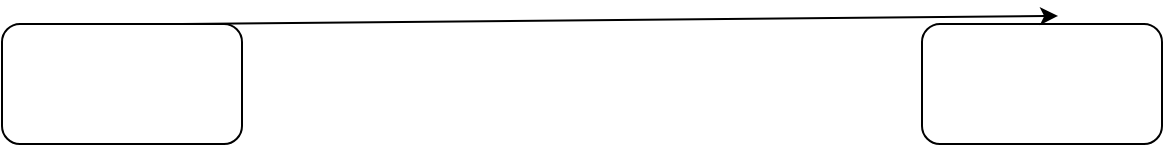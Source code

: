 <mxfile pages="1" version="11.2.3" type="github"><diagram id="cEeNG7Sjd_fDfrpyBDTV" name="Page-1"><mxGraphModel dx="868" dy="484" grid="1" gridSize="10" guides="1" tooltips="1" connect="1" arrows="1" fold="1" page="1" pageScale="1" pageWidth="827" pageHeight="1169" math="0" shadow="0"><root><mxCell id="0"/><mxCell id="1" parent="0"/><mxCell id="XmcbMGswtWz2tngjJ7wP-1" value="" style="rounded=1;whiteSpace=wrap;html=1;" vertex="1" parent="1"><mxGeometry x="140" y="150" width="120" height="60" as="geometry"/></mxCell><mxCell id="XmcbMGswtWz2tngjJ7wP-2" value="" style="rounded=1;whiteSpace=wrap;html=1;" vertex="1" parent="1"><mxGeometry x="600" y="150" width="120" height="60" as="geometry"/></mxCell><mxCell id="XmcbMGswtWz2tngjJ7wP-4" value="" style="endArrow=classic;html=1;entryX=0.567;entryY=-0.067;entryDx=0;entryDy=0;entryPerimeter=0;" edge="1" parent="1" target="XmcbMGswtWz2tngjJ7wP-2"><mxGeometry width="50" height="50" relative="1" as="geometry"><mxPoint x="230" y="150" as="sourcePoint"/><mxPoint x="280" y="100" as="targetPoint"/></mxGeometry></mxCell></root></mxGraphModel></diagram></mxfile>
